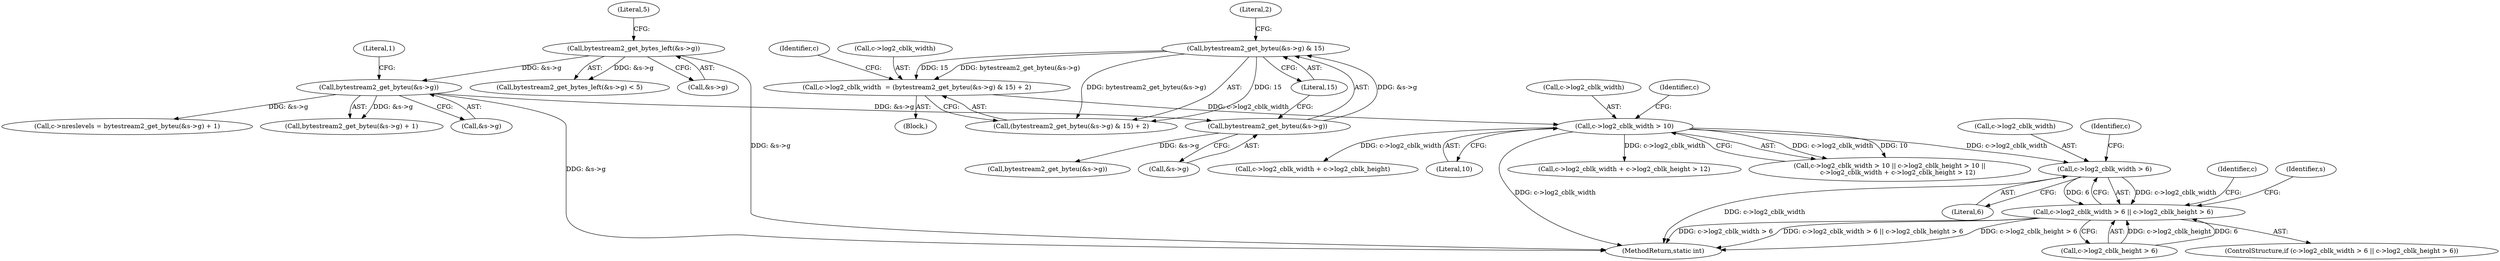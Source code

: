 digraph "0_FFmpeg_a1b9004b768bef606ee98d417bceb9392ceb788d@pointer" {
"1000256" [label="(Call,c->log2_cblk_width > 6)"];
"1000225" [label="(Call,c->log2_cblk_width > 10)"];
"1000197" [label="(Call,c->log2_cblk_width  = (bytestream2_get_byteu(&s->g) & 15) + 2)"];
"1000202" [label="(Call,bytestream2_get_byteu(&s->g) & 15)"];
"1000203" [label="(Call,bytestream2_get_byteu(&s->g))"];
"1000130" [label="(Call,bytestream2_get_byteu(&s->g))"];
"1000117" [label="(Call,bytestream2_get_bytes_left(&s->g))"];
"1000255" [label="(Call,c->log2_cblk_width > 6 || c->log2_cblk_height > 6)"];
"1000208" [label="(Literal,15)"];
"1000204" [label="(Call,&s->g)"];
"1000236" [label="(Call,c->log2_cblk_width + c->log2_cblk_height > 12)"];
"1000233" [label="(Identifier,c)"];
"1000225" [label="(Call,c->log2_cblk_width > 10)"];
"1000216" [label="(Call,bytestream2_get_byteu(&s->g))"];
"1000276" [label="(Identifier,c)"];
"1000255" [label="(Call,c->log2_cblk_width > 6 || c->log2_cblk_height > 6)"];
"1000113" [label="(Block,)"];
"1000201" [label="(Call,(bytestream2_get_byteu(&s->g) & 15) + 2)"];
"1000130" [label="(Call,bytestream2_get_byteu(&s->g))"];
"1000202" [label="(Call,bytestream2_get_byteu(&s->g) & 15)"];
"1000116" [label="(Call,bytestream2_get_bytes_left(&s->g) < 5)"];
"1000129" [label="(Call,bytestream2_get_byteu(&s->g) + 1)"];
"1000122" [label="(Literal,5)"];
"1000198" [label="(Call,c->log2_cblk_width)"];
"1000131" [label="(Call,&s->g)"];
"1000263" [label="(Identifier,c)"];
"1000135" [label="(Literal,1)"];
"1000260" [label="(Literal,6)"];
"1000118" [label="(Call,&s->g)"];
"1000209" [label="(Literal,2)"];
"1000261" [label="(Call,c->log2_cblk_height > 6)"];
"1000212" [label="(Identifier,c)"];
"1000269" [label="(Identifier,s)"];
"1000197" [label="(Call,c->log2_cblk_width  = (bytestream2_get_byteu(&s->g) & 15) + 2)"];
"1000237" [label="(Call,c->log2_cblk_width + c->log2_cblk_height)"];
"1000256" [label="(Call,c->log2_cblk_width > 6)"];
"1000226" [label="(Call,c->log2_cblk_width)"];
"1000229" [label="(Literal,10)"];
"1000117" [label="(Call,bytestream2_get_bytes_left(&s->g))"];
"1000224" [label="(Call,c->log2_cblk_width > 10 || c->log2_cblk_height > 10 ||\n        c->log2_cblk_width + c->log2_cblk_height > 12)"];
"1000203" [label="(Call,bytestream2_get_byteu(&s->g))"];
"1000257" [label="(Call,c->log2_cblk_width)"];
"1000254" [label="(ControlStructure,if (c->log2_cblk_width > 6 || c->log2_cblk_height > 6))"];
"1000396" [label="(MethodReturn,static int)"];
"1000125" [label="(Call,c->nreslevels = bytestream2_get_byteu(&s->g) + 1)"];
"1000256" -> "1000255"  [label="AST: "];
"1000256" -> "1000260"  [label="CFG: "];
"1000257" -> "1000256"  [label="AST: "];
"1000260" -> "1000256"  [label="AST: "];
"1000263" -> "1000256"  [label="CFG: "];
"1000255" -> "1000256"  [label="CFG: "];
"1000256" -> "1000396"  [label="DDG: c->log2_cblk_width"];
"1000256" -> "1000255"  [label="DDG: c->log2_cblk_width"];
"1000256" -> "1000255"  [label="DDG: 6"];
"1000225" -> "1000256"  [label="DDG: c->log2_cblk_width"];
"1000225" -> "1000224"  [label="AST: "];
"1000225" -> "1000229"  [label="CFG: "];
"1000226" -> "1000225"  [label="AST: "];
"1000229" -> "1000225"  [label="AST: "];
"1000233" -> "1000225"  [label="CFG: "];
"1000224" -> "1000225"  [label="CFG: "];
"1000225" -> "1000396"  [label="DDG: c->log2_cblk_width"];
"1000225" -> "1000224"  [label="DDG: c->log2_cblk_width"];
"1000225" -> "1000224"  [label="DDG: 10"];
"1000197" -> "1000225"  [label="DDG: c->log2_cblk_width"];
"1000225" -> "1000236"  [label="DDG: c->log2_cblk_width"];
"1000225" -> "1000237"  [label="DDG: c->log2_cblk_width"];
"1000197" -> "1000113"  [label="AST: "];
"1000197" -> "1000201"  [label="CFG: "];
"1000198" -> "1000197"  [label="AST: "];
"1000201" -> "1000197"  [label="AST: "];
"1000212" -> "1000197"  [label="CFG: "];
"1000202" -> "1000197"  [label="DDG: bytestream2_get_byteu(&s->g)"];
"1000202" -> "1000197"  [label="DDG: 15"];
"1000202" -> "1000201"  [label="AST: "];
"1000202" -> "1000208"  [label="CFG: "];
"1000203" -> "1000202"  [label="AST: "];
"1000208" -> "1000202"  [label="AST: "];
"1000209" -> "1000202"  [label="CFG: "];
"1000202" -> "1000201"  [label="DDG: bytestream2_get_byteu(&s->g)"];
"1000202" -> "1000201"  [label="DDG: 15"];
"1000203" -> "1000202"  [label="DDG: &s->g"];
"1000203" -> "1000204"  [label="CFG: "];
"1000204" -> "1000203"  [label="AST: "];
"1000208" -> "1000203"  [label="CFG: "];
"1000130" -> "1000203"  [label="DDG: &s->g"];
"1000203" -> "1000216"  [label="DDG: &s->g"];
"1000130" -> "1000129"  [label="AST: "];
"1000130" -> "1000131"  [label="CFG: "];
"1000131" -> "1000130"  [label="AST: "];
"1000135" -> "1000130"  [label="CFG: "];
"1000130" -> "1000396"  [label="DDG: &s->g"];
"1000130" -> "1000125"  [label="DDG: &s->g"];
"1000130" -> "1000129"  [label="DDG: &s->g"];
"1000117" -> "1000130"  [label="DDG: &s->g"];
"1000117" -> "1000116"  [label="AST: "];
"1000117" -> "1000118"  [label="CFG: "];
"1000118" -> "1000117"  [label="AST: "];
"1000122" -> "1000117"  [label="CFG: "];
"1000117" -> "1000396"  [label="DDG: &s->g"];
"1000117" -> "1000116"  [label="DDG: &s->g"];
"1000255" -> "1000254"  [label="AST: "];
"1000255" -> "1000261"  [label="CFG: "];
"1000261" -> "1000255"  [label="AST: "];
"1000269" -> "1000255"  [label="CFG: "];
"1000276" -> "1000255"  [label="CFG: "];
"1000255" -> "1000396"  [label="DDG: c->log2_cblk_width > 6"];
"1000255" -> "1000396"  [label="DDG: c->log2_cblk_width > 6 || c->log2_cblk_height > 6"];
"1000255" -> "1000396"  [label="DDG: c->log2_cblk_height > 6"];
"1000261" -> "1000255"  [label="DDG: c->log2_cblk_height"];
"1000261" -> "1000255"  [label="DDG: 6"];
}
